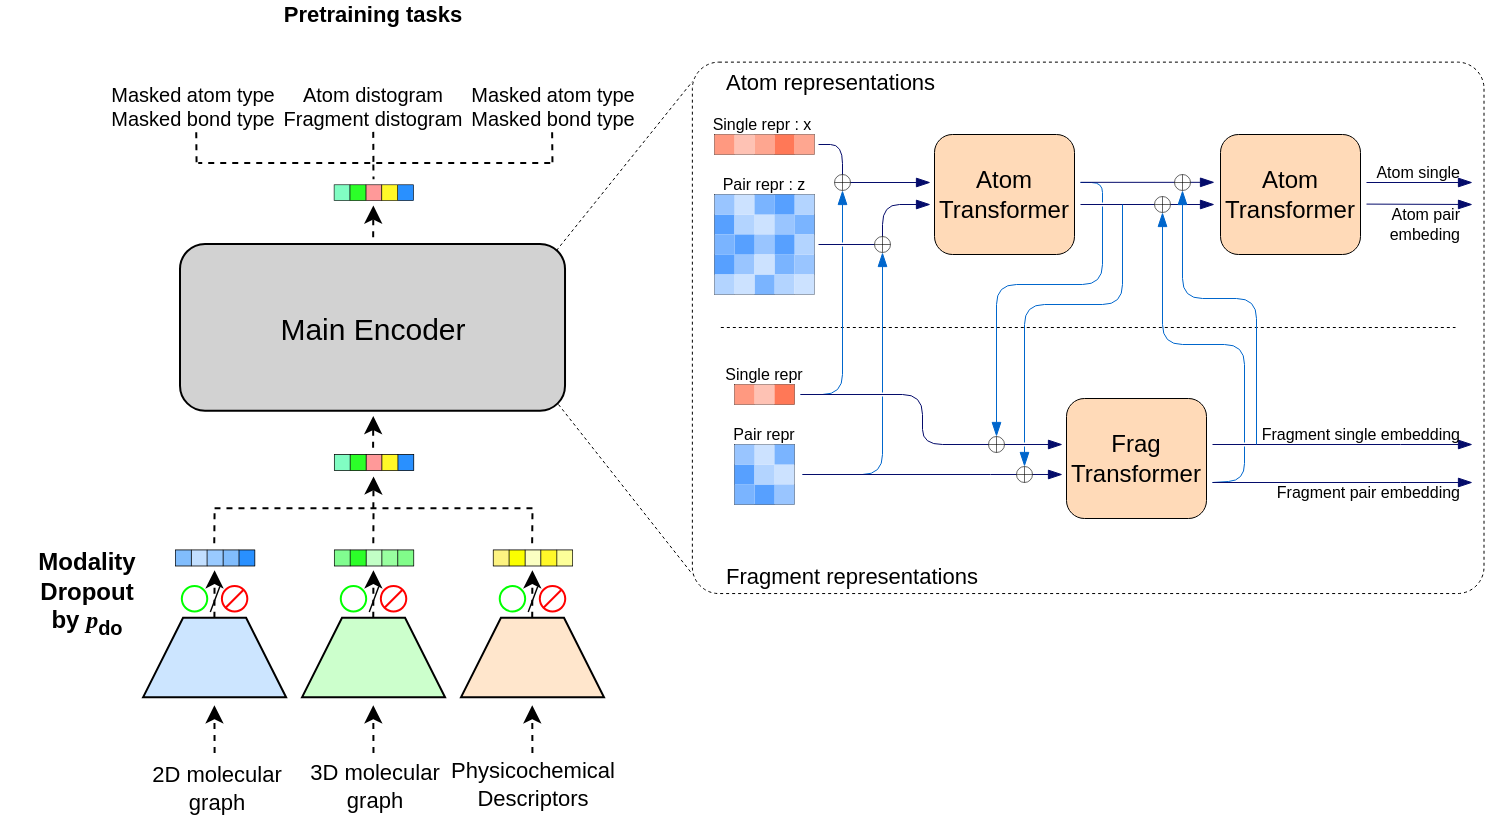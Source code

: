 <mxfile version="27.1.6">
  <diagram name="페이지-1" id="B-DMVlxwDJTPcsYFQzeG">
    <mxGraphModel dx="634" dy="349" grid="1" gridSize="10" guides="1" tooltips="1" connect="1" arrows="1" fold="1" page="1" pageScale="1" pageWidth="827" pageHeight="1169" math="0" shadow="0">
      <root>
        <mxCell id="0" />
        <mxCell id="1" parent="0" />
        <mxCell id="_GIJZnZzIafD3RyO-b5r-24" value="" style="endArrow=none;html=1;rounded=1;movable=1;resizable=1;rotatable=1;deletable=1;editable=1;locked=0;connectable=1;curved=0;strokeWidth=0.5;endFill=1;strokeColor=#0066CC;startFill=0;" edge="1" parent="1">
          <mxGeometry width="50" height="50" relative="1" as="geometry">
            <mxPoint x="725" y="359" as="sourcePoint" />
            <mxPoint x="741" y="341" as="targetPoint" />
            <Array as="points">
              <mxPoint x="741" y="358" />
            </Array>
          </mxGeometry>
        </mxCell>
        <mxCell id="pl_sHGsqS7Acg3_wZRrM-14" value="" style="endArrow=none;html=1;rounded=1;movable=1;resizable=1;rotatable=1;deletable=1;editable=1;locked=0;connectable=1;curved=0;strokeWidth=0.5;endFill=1;strokeColor=#0066CC;startFill=0;" parent="1" edge="1">
          <mxGeometry width="50" height="50" relative="1" as="geometry">
            <mxPoint x="670" y="219" as="sourcePoint" />
            <mxPoint x="659" y="209" as="targetPoint" />
            <Array as="points">
              <mxPoint x="670" y="209" />
            </Array>
          </mxGeometry>
        </mxCell>
        <mxCell id="pl_sHGsqS7Acg3_wZRrM-4" value="" style="endArrow=none;html=1;rounded=1;movable=1;resizable=1;rotatable=1;deletable=1;editable=1;locked=0;connectable=1;curved=0;strokeWidth=0.5;endFill=1;strokeColor=#0066CC;startFill=0;" parent="1" edge="1">
          <mxGeometry width="50" height="50" relative="1" as="geometry">
            <mxPoint x="520" y="355" as="sourcePoint" />
            <mxPoint x="560" y="316" as="targetPoint" />
            <Array as="points">
              <mxPoint x="560" y="355" />
            </Array>
          </mxGeometry>
        </mxCell>
        <mxCell id="pl_sHGsqS7Acg3_wZRrM-11" value="" style="endArrow=blockThin;html=1;rounded=0;movable=1;resizable=1;rotatable=1;deletable=1;editable=1;locked=0;connectable=1;curved=0;strokeWidth=0.5;endFill=1;strokeColor=#050C6B;" parent="1" edge="1">
          <mxGeometry width="50" height="50" relative="1" as="geometry">
            <mxPoint x="540" y="209" as="sourcePoint" />
            <mxPoint x="584" y="209" as="targetPoint" />
          </mxGeometry>
        </mxCell>
        <mxCell id="pl_sHGsqS7Acg3_wZRrM-9" value="" style="endArrow=none;html=1;rounded=0;movable=1;resizable=1;rotatable=1;deletable=1;editable=1;locked=0;connectable=1;curved=0;strokeWidth=0.5;endFill=1;strokeColor=#050C6B;startFill=0;" parent="1" edge="1">
          <mxGeometry width="50" height="50" relative="1" as="geometry">
            <mxPoint x="528" y="240" as="sourcePoint" />
            <mxPoint x="560" y="240" as="targetPoint" />
          </mxGeometry>
        </mxCell>
        <mxCell id="aIzavnMORG4p290ucfbN-72" value="" style="rounded=1;whiteSpace=wrap;html=1;arcSize=5;fillColor=none;dashed=1;strokeWidth=0.5;movable=0;resizable=0;rotatable=0;deletable=0;editable=0;locked=1;connectable=0;" parent="1" vertex="1">
          <mxGeometry x="464.93" y="148.82" width="395.82" height="265.71" as="geometry" />
        </mxCell>
        <mxCell id="aIzavnMORG4p290ucfbN-60" value="&lt;font style=&quot;font-size: 15px;&quot;&gt;Main Encoder&lt;/font&gt;" style="rounded=1;whiteSpace=wrap;html=1;fillColor=#D2D2D2;" parent="1" vertex="1">
          <mxGeometry x="209" y="240" width="192.51" height="83.34" as="geometry" />
        </mxCell>
        <mxCell id="aIzavnMORG4p290ucfbN-65" value="" style="endArrow=none;dashed=1;html=1;rounded=0;strokeWidth=0.5;" parent="1" edge="1">
          <mxGeometry width="50" height="50" relative="1" as="geometry">
            <mxPoint x="398" y="320" as="sourcePoint" />
            <mxPoint x="464.926" y="404.807" as="targetPoint" />
          </mxGeometry>
        </mxCell>
        <mxCell id="aIzavnMORG4p290ucfbN-64" value="" style="endArrow=none;dashed=1;html=1;rounded=0;strokeWidth=0.5;" parent="1" edge="1">
          <mxGeometry width="50" height="50" relative="1" as="geometry">
            <mxPoint x="397" y="243" as="sourcePoint" />
            <mxPoint x="464.926" y="158.528" as="targetPoint" />
          </mxGeometry>
        </mxCell>
        <mxCell id="aIzavnMORG4p290ucfbN-97" value="&lt;font&gt;Single repr : x&lt;/font&gt;" style="text;html=1;align=center;verticalAlign=middle;whiteSpace=wrap;rounded=0;fontSize=8;" parent="1" vertex="1">
          <mxGeometry x="470" y="175" width="60" height="10" as="geometry" />
        </mxCell>
        <mxCell id="aIzavnMORG4p290ucfbN-100" value="" style="endArrow=none;dashed=1;html=1;rounded=0;strokeWidth=0.5;" parent="1" edge="1">
          <mxGeometry width="50" height="50" relative="1" as="geometry">
            <mxPoint x="479.17" y="281.5" as="sourcePoint" />
            <mxPoint x="846.51" y="281.5" as="targetPoint" />
          </mxGeometry>
        </mxCell>
        <mxCell id="aIzavnMORG4p290ucfbN-101" value="Atom representations" style="text;html=1;align=left;verticalAlign=middle;whiteSpace=wrap;rounded=0;fontSize=11;" parent="1" vertex="1">
          <mxGeometry x="480" y="154" width="115.07" height="10" as="geometry" />
        </mxCell>
        <mxCell id="aIzavnMORG4p290ucfbN-102" value="Fragment representations" style="text;html=1;align=left;verticalAlign=middle;whiteSpace=wrap;rounded=0;fontSize=11;" parent="1" vertex="1">
          <mxGeometry x="480" y="400.53" width="130" height="10" as="geometry" />
        </mxCell>
        <mxCell id="aIzavnMORG4p290ucfbN-104" value="&lt;font&gt;Pair repr : z&lt;/font&gt;" style="text;html=1;align=center;verticalAlign=middle;whiteSpace=wrap;rounded=0;fontSize=8;" parent="1" vertex="1">
          <mxGeometry x="476" y="205" width="50" height="10" as="geometry" />
        </mxCell>
        <mxCell id="aIzavnMORG4p290ucfbN-174" value="" style="group;strokeColor=default;strokeWidth=0.3;" parent="1" vertex="1" connectable="0">
          <mxGeometry x="476" y="215" width="50" height="50" as="geometry" />
        </mxCell>
        <mxCell id="aIzavnMORG4p290ucfbN-116" value="" style="rounded=0;whiteSpace=wrap;html=1;strokeWidth=0.1;fillColor=#57A0FF;strokeColor=none;container=0;" parent="aIzavnMORG4p290ucfbN-174" vertex="1">
          <mxGeometry y="10" width="10" height="10" as="geometry" />
        </mxCell>
        <mxCell id="aIzavnMORG4p290ucfbN-133" value="" style="rounded=0;whiteSpace=wrap;html=1;strokeWidth=0.1;fillColor=#7AB4FF;strokeColor=none;container=0;" parent="aIzavnMORG4p290ucfbN-174" vertex="1">
          <mxGeometry x="30" y="30" width="10" height="10" as="geometry" />
        </mxCell>
        <mxCell id="aIzavnMORG4p290ucfbN-125" value="" style="rounded=0;whiteSpace=wrap;html=1;strokeWidth=0.1;fillColor=#99C5FF;strokeColor=none;container=0;" parent="aIzavnMORG4p290ucfbN-174" vertex="1">
          <mxGeometry x="40" y="30" width="10" height="10" as="geometry" />
        </mxCell>
        <mxCell id="aIzavnMORG4p290ucfbN-126" value="" style="rounded=0;whiteSpace=wrap;html=1;strokeWidth=0.1;fillColor=#B3D4FF;strokeColor=none;container=0;" parent="aIzavnMORG4p290ucfbN-174" vertex="1">
          <mxGeometry x="30" y="40" width="10" height="10" as="geometry" />
        </mxCell>
        <mxCell id="aIzavnMORG4p290ucfbN-118" value="" style="rounded=0;whiteSpace=wrap;html=1;strokeWidth=0.1;fillColor=#CCE2FF;strokeColor=none;container=0;" parent="aIzavnMORG4p290ucfbN-174" vertex="1">
          <mxGeometry x="40" y="40" width="10" height="10" as="geometry" />
        </mxCell>
        <mxCell id="aIzavnMORG4p290ucfbN-127" value="" style="rounded=0;whiteSpace=wrap;html=1;strokeWidth=0.1;fillColor=#7AB4FF;strokeColor=none;container=0;" parent="aIzavnMORG4p290ucfbN-174" vertex="1">
          <mxGeometry x="20" y="40" width="10" height="10" as="geometry" />
        </mxCell>
        <mxCell id="aIzavnMORG4p290ucfbN-131" value="" style="rounded=0;whiteSpace=wrap;html=1;strokeWidth=0.1;fillColor=#99C5FF;strokeColor=none;container=0;" parent="aIzavnMORG4p290ucfbN-174" vertex="1">
          <mxGeometry x="10" y="30" width="10" height="10" as="geometry" />
        </mxCell>
        <mxCell id="aIzavnMORG4p290ucfbN-112" value="" style="rounded=0;whiteSpace=wrap;html=1;strokeWidth=0.1;fillColor=#CCE2FF;strokeColor=none;container=0;" parent="aIzavnMORG4p290ucfbN-174" vertex="1">
          <mxGeometry x="20" y="10" width="10" height="10" as="geometry" />
        </mxCell>
        <mxCell id="aIzavnMORG4p290ucfbN-113" value="" style="rounded=0;whiteSpace=wrap;html=1;strokeWidth=0.1;fillColor=#99C5FF;strokeColor=none;container=0;" parent="aIzavnMORG4p290ucfbN-174" vertex="1">
          <mxGeometry x="30" y="10" width="10" height="10" as="geometry" />
        </mxCell>
        <mxCell id="aIzavnMORG4p290ucfbN-114" value="" style="rounded=0;whiteSpace=wrap;html=1;strokeWidth=0.1;fillColor=#B3D4FF;strokeColor=none;container=0;" parent="aIzavnMORG4p290ucfbN-174" vertex="1">
          <mxGeometry x="10" y="10" width="10" height="10" as="geometry" />
        </mxCell>
        <mxCell id="aIzavnMORG4p290ucfbN-115" value="" style="rounded=0;whiteSpace=wrap;html=1;strokeWidth=0.1;fillColor=#7AB4FF;strokeColor=none;container=0;" parent="aIzavnMORG4p290ucfbN-174" vertex="1">
          <mxGeometry x="40" y="10" width="10" height="10" as="geometry" />
        </mxCell>
        <mxCell id="aIzavnMORG4p290ucfbN-106" value="" style="rounded=0;whiteSpace=wrap;html=1;strokeWidth=0.1;fillColor=#CCE2FF;strokeColor=none;container=0;" parent="aIzavnMORG4p290ucfbN-174" vertex="1">
          <mxGeometry x="10" width="10" height="10" as="geometry" />
        </mxCell>
        <mxCell id="aIzavnMORG4p290ucfbN-107" value="" style="rounded=0;whiteSpace=wrap;html=1;strokeWidth=0.1;fillColor=#99C5FF;strokeColor=none;container=0;" parent="aIzavnMORG4p290ucfbN-174" vertex="1">
          <mxGeometry width="10" height="10" as="geometry" />
        </mxCell>
        <mxCell id="aIzavnMORG4p290ucfbN-108" value="" style="rounded=0;whiteSpace=wrap;html=1;strokeWidth=0.1;fillColor=#B3D4FF;strokeColor=none;container=0;" parent="aIzavnMORG4p290ucfbN-174" vertex="1">
          <mxGeometry x="40" width="10" height="10" as="geometry" />
        </mxCell>
        <mxCell id="aIzavnMORG4p290ucfbN-109" value="" style="rounded=0;whiteSpace=wrap;html=1;strokeWidth=0.1;fillColor=#7AB4FF;strokeColor=none;container=0;" parent="aIzavnMORG4p290ucfbN-174" vertex="1">
          <mxGeometry x="20" width="10" height="10" as="geometry" />
        </mxCell>
        <mxCell id="aIzavnMORG4p290ucfbN-110" value="" style="rounded=0;whiteSpace=wrap;html=1;strokeWidth=0.1;fillColor=#57A0FF;strokeColor=none;container=0;" parent="aIzavnMORG4p290ucfbN-174" vertex="1">
          <mxGeometry x="30" width="10" height="10" as="geometry" />
        </mxCell>
        <mxCell id="aIzavnMORG4p290ucfbN-119" value="" style="rounded=0;whiteSpace=wrap;html=1;strokeWidth=0.1;fillColor=#99C5FF;strokeColor=none;container=0;" parent="aIzavnMORG4p290ucfbN-174" vertex="1">
          <mxGeometry x="20" y="20" width="10" height="10" as="geometry" />
        </mxCell>
        <mxCell id="aIzavnMORG4p290ucfbN-120" value="" style="rounded=0;whiteSpace=wrap;html=1;strokeWidth=0.1;fillColor=#B3D4FF;strokeColor=none;container=0;" parent="aIzavnMORG4p290ucfbN-174" vertex="1">
          <mxGeometry x="40" y="20" width="10" height="10" as="geometry" />
        </mxCell>
        <mxCell id="aIzavnMORG4p290ucfbN-122" value="" style="rounded=0;whiteSpace=wrap;html=1;strokeWidth=0.1;fillColor=#57A0FF;strokeColor=none;container=0;" parent="aIzavnMORG4p290ucfbN-174" vertex="1">
          <mxGeometry x="30" y="20" width="10" height="10" as="geometry" />
        </mxCell>
        <mxCell id="aIzavnMORG4p290ucfbN-128" value="" style="rounded=0;whiteSpace=wrap;html=1;strokeWidth=0.1;fillColor=#57A0FF;strokeColor=none;container=0;" parent="aIzavnMORG4p290ucfbN-174" vertex="1">
          <mxGeometry x="10" y="20" width="10" height="10" as="geometry" />
        </mxCell>
        <mxCell id="aIzavnMORG4p290ucfbN-121" value="" style="rounded=0;whiteSpace=wrap;html=1;strokeWidth=0.1;fillColor=#7AB4FF;strokeColor=none;container=0;" parent="aIzavnMORG4p290ucfbN-174" vertex="1">
          <mxGeometry y="20" width="10" height="10" as="geometry" />
        </mxCell>
        <mxCell id="aIzavnMORG4p290ucfbN-124" value="" style="rounded=0;whiteSpace=wrap;html=1;strokeWidth=0.1;fillColor=#CCE2FF;strokeColor=none;container=0;" parent="aIzavnMORG4p290ucfbN-174" vertex="1">
          <mxGeometry x="20" y="30" width="10" height="10" as="geometry" />
        </mxCell>
        <mxCell id="aIzavnMORG4p290ucfbN-134" value="" style="rounded=0;whiteSpace=wrap;html=1;strokeWidth=0.1;fillColor=#57A0FF;strokeColor=none;container=0;" parent="aIzavnMORG4p290ucfbN-174" vertex="1">
          <mxGeometry y="30" width="10" height="10" as="geometry" />
        </mxCell>
        <mxCell id="aIzavnMORG4p290ucfbN-130" value="" style="rounded=0;whiteSpace=wrap;html=1;strokeWidth=0.1;fillColor=#CCE2FF;strokeColor=none;container=0;" parent="aIzavnMORG4p290ucfbN-174" vertex="1">
          <mxGeometry x="10" y="40" width="10" height="10" as="geometry" />
        </mxCell>
        <mxCell id="aIzavnMORG4p290ucfbN-132" value="" style="rounded=0;whiteSpace=wrap;html=1;strokeWidth=0.1;fillColor=#B3D4FF;strokeColor=none;container=0;" parent="aIzavnMORG4p290ucfbN-174" vertex="1">
          <mxGeometry y="40" width="10" height="10" as="geometry" />
        </mxCell>
        <mxCell id="aIzavnMORG4p290ucfbN-278" value="&lt;font&gt;Single repr&lt;/font&gt;" style="text;html=1;align=center;verticalAlign=middle;whiteSpace=wrap;rounded=0;fontSize=8;" parent="1" vertex="1">
          <mxGeometry x="476" y="300" width="50" height="10" as="geometry" />
        </mxCell>
        <mxCell id="aIzavnMORG4p290ucfbN-279" value="&lt;font&gt;Pair repr&lt;/font&gt;" style="text;html=1;align=center;verticalAlign=middle;whiteSpace=wrap;rounded=0;fontSize=8;" parent="1" vertex="1">
          <mxGeometry x="476" y="330" width="50" height="10" as="geometry" />
        </mxCell>
        <mxCell id="aIzavnMORG4p290ucfbN-311" value="Atom&lt;div&gt;Transformer&lt;/div&gt;" style="rounded=1;whiteSpace=wrap;html=1;fillColor=#FFDAB8;strokeWidth=0.5;strokeColor=default;" parent="1" vertex="1">
          <mxGeometry x="586" y="185" width="70" height="60" as="geometry" />
        </mxCell>
        <mxCell id="aIzavnMORG4p290ucfbN-314" value="Frag&lt;div&gt;Transformer&lt;/div&gt;" style="rounded=1;whiteSpace=wrap;html=1;fillColor=#FFDAB8;strokeWidth=0.5;strokeColor=default;" parent="1" vertex="1">
          <mxGeometry x="652" y="317" width="70" height="60" as="geometry" />
        </mxCell>
        <mxCell id="aIzavnMORG4p290ucfbN-315" value="Atom&lt;div&gt;Transformer&lt;/div&gt;" style="rounded=1;whiteSpace=wrap;html=1;fillColor=#FFDAB8;strokeWidth=0.5;strokeColor=default;" parent="1" vertex="1">
          <mxGeometry x="729" y="185" width="70" height="60" as="geometry" />
        </mxCell>
        <mxCell id="aIzavnMORG4p290ucfbN-321" value="" style="group;strokeColor=default;strokeWidth=0.3;" parent="1" vertex="1" connectable="0">
          <mxGeometry x="476" y="185" width="50" height="10" as="geometry" />
        </mxCell>
        <mxCell id="aIzavnMORG4p290ucfbN-89" value="" style="rounded=0;whiteSpace=wrap;html=1;strokeWidth=0.1;fillColor=#FEC2B4;strokeColor=none;container=0;" parent="aIzavnMORG4p290ucfbN-321" vertex="1">
          <mxGeometry x="10" width="10" height="10" as="geometry" />
        </mxCell>
        <mxCell id="aIzavnMORG4p290ucfbN-90" value="" style="rounded=0;whiteSpace=wrap;html=1;strokeWidth=0.1;fillColor=#FF9980;strokeColor=none;container=0;" parent="aIzavnMORG4p290ucfbN-321" vertex="1">
          <mxGeometry width="10" height="10" as="geometry" />
        </mxCell>
        <mxCell id="aIzavnMORG4p290ucfbN-91" value="" style="rounded=0;whiteSpace=wrap;html=1;strokeWidth=0.1;fillColor=#FEA690;strokeColor=none;container=0;" parent="aIzavnMORG4p290ucfbN-321" vertex="1">
          <mxGeometry x="40" width="10" height="10" as="geometry" />
        </mxCell>
        <mxCell id="aIzavnMORG4p290ucfbN-95" value="" style="rounded=0;whiteSpace=wrap;html=1;strokeWidth=0.1;fillColor=#FEA690;strokeColor=none;container=0;" parent="aIzavnMORG4p290ucfbN-321" vertex="1">
          <mxGeometry x="20" width="10" height="10" as="geometry" />
        </mxCell>
        <mxCell id="aIzavnMORG4p290ucfbN-96" value="" style="rounded=0;whiteSpace=wrap;html=1;strokeWidth=0.1;fillColor=#FF7857;strokeColor=none;container=0;" parent="aIzavnMORG4p290ucfbN-321" vertex="1">
          <mxGeometry x="30" width="10" height="10" as="geometry" />
        </mxCell>
        <mxCell id="aIzavnMORG4p290ucfbN-322" value="" style="group;strokeColor=default;strokeWidth=0.3;" parent="1" vertex="1" connectable="0">
          <mxGeometry x="486" y="340" width="30" height="30" as="geometry" />
        </mxCell>
        <mxCell id="aIzavnMORG4p290ucfbN-288" value="" style="rounded=0;whiteSpace=wrap;html=1;strokeWidth=0.1;fillColor=#CCE2FF;strokeColor=none;container=0;" parent="aIzavnMORG4p290ucfbN-322" vertex="1">
          <mxGeometry x="20" y="10" width="10" height="10" as="geometry" />
        </mxCell>
        <mxCell id="aIzavnMORG4p290ucfbN-297" value="" style="rounded=0;whiteSpace=wrap;html=1;strokeWidth=0.1;fillColor=#99C5FF;strokeColor=none;container=0;" parent="aIzavnMORG4p290ucfbN-322" vertex="1">
          <mxGeometry x="20" y="20" width="10" height="10" as="geometry" />
        </mxCell>
        <mxCell id="aIzavnMORG4p290ucfbN-300" value="" style="rounded=0;whiteSpace=wrap;html=1;strokeWidth=0.1;fillColor=#57A0FF;strokeColor=none;container=0;" parent="aIzavnMORG4p290ucfbN-322" vertex="1">
          <mxGeometry x="10" y="20" width="10" height="10" as="geometry" />
        </mxCell>
        <mxCell id="aIzavnMORG4p290ucfbN-301" value="" style="rounded=0;whiteSpace=wrap;html=1;strokeWidth=0.1;fillColor=#7AB4FF;strokeColor=none;container=0;" parent="aIzavnMORG4p290ucfbN-322" vertex="1">
          <mxGeometry y="20" width="10" height="10" as="geometry" />
        </mxCell>
        <mxCell id="aIzavnMORG4p290ucfbN-281" value="" style="rounded=0;whiteSpace=wrap;html=1;strokeWidth=0.1;fillColor=#57A0FF;strokeColor=none;container=0;" parent="aIzavnMORG4p290ucfbN-322" vertex="1">
          <mxGeometry y="10" width="10" height="10" as="geometry" />
        </mxCell>
        <mxCell id="aIzavnMORG4p290ucfbN-290" value="" style="rounded=0;whiteSpace=wrap;html=1;strokeWidth=0.1;fillColor=#B3D4FF;strokeColor=none;container=0;" parent="aIzavnMORG4p290ucfbN-322" vertex="1">
          <mxGeometry x="10" y="10" width="10" height="10" as="geometry" />
        </mxCell>
        <mxCell id="aIzavnMORG4p290ucfbN-292" value="" style="rounded=0;whiteSpace=wrap;html=1;strokeWidth=0.1;fillColor=#CCE2FF;strokeColor=none;container=0;" parent="aIzavnMORG4p290ucfbN-322" vertex="1">
          <mxGeometry x="10" width="10" height="10" as="geometry" />
        </mxCell>
        <mxCell id="aIzavnMORG4p290ucfbN-293" value="" style="rounded=0;whiteSpace=wrap;html=1;strokeWidth=0.1;fillColor=#99C5FF;strokeColor=none;container=0;" parent="aIzavnMORG4p290ucfbN-322" vertex="1">
          <mxGeometry width="10" height="10" as="geometry" />
        </mxCell>
        <mxCell id="aIzavnMORG4p290ucfbN-295" value="" style="rounded=0;whiteSpace=wrap;html=1;strokeWidth=0.1;fillColor=#7AB4FF;strokeColor=none;container=0;" parent="aIzavnMORG4p290ucfbN-322" vertex="1">
          <mxGeometry x="20" width="10" height="10" as="geometry" />
        </mxCell>
        <mxCell id="aIzavnMORG4p290ucfbN-323" value="" style="group;strokeColor=default;strokeWidth=0.3;" parent="1" vertex="1" connectable="0">
          <mxGeometry x="486" y="310" width="30" height="10" as="geometry" />
        </mxCell>
        <mxCell id="aIzavnMORG4p290ucfbN-306" value="" style="rounded=0;whiteSpace=wrap;html=1;strokeWidth=0.1;fillColor=#FEC2B4;strokeColor=none;container=0;" parent="aIzavnMORG4p290ucfbN-323" vertex="1">
          <mxGeometry x="10" width="10" height="10" as="geometry" />
        </mxCell>
        <mxCell id="aIzavnMORG4p290ucfbN-307" value="" style="rounded=0;whiteSpace=wrap;html=1;strokeWidth=0.1;fillColor=#FF9980;strokeColor=none;container=0;" parent="aIzavnMORG4p290ucfbN-323" vertex="1">
          <mxGeometry width="10" height="10" as="geometry" />
        </mxCell>
        <mxCell id="aIzavnMORG4p290ucfbN-310" value="" style="rounded=0;whiteSpace=wrap;html=1;strokeWidth=0.1;fillColor=#FF7857;strokeColor=none;container=0;" parent="aIzavnMORG4p290ucfbN-323" vertex="1">
          <mxGeometry x="20" width="10" height="10" as="geometry" />
        </mxCell>
        <mxCell id="aIzavnMORG4p290ucfbN-328" value="" style="endArrow=none;html=1;rounded=1;movable=1;resizable=1;rotatable=1;deletable=1;editable=1;locked=0;connectable=1;curved=0;strokeWidth=0.5;endFill=1;strokeColor=#050C6B;startFill=0;" parent="1" edge="1">
          <mxGeometry width="50" height="50" relative="1" as="geometry">
            <mxPoint x="528" y="190" as="sourcePoint" />
            <mxPoint x="540" y="209" as="targetPoint" />
            <Array as="points">
              <mxPoint x="540" y="190" />
              <mxPoint x="540" y="209" />
            </Array>
          </mxGeometry>
        </mxCell>
        <mxCell id="aIzavnMORG4p290ucfbN-330" value="" style="endArrow=blockThin;html=1;rounded=1;movable=1;resizable=1;rotatable=1;deletable=1;editable=1;locked=0;connectable=1;curved=0;strokeWidth=0.5;endFill=1;strokeColor=#050C6B;" parent="1" edge="1">
          <mxGeometry width="50" height="50" relative="1" as="geometry">
            <mxPoint x="560" y="240" as="sourcePoint" />
            <mxPoint x="584" y="220" as="targetPoint" />
            <Array as="points">
              <mxPoint x="560" y="240" />
              <mxPoint x="560" y="220" />
            </Array>
          </mxGeometry>
        </mxCell>
        <mxCell id="aIzavnMORG4p290ucfbN-342" value="" style="endArrow=none;html=1;rounded=1;movable=1;resizable=1;rotatable=1;deletable=1;editable=1;locked=0;connectable=1;curved=0;strokeWidth=0.5;endFill=1;strokeColor=#0066CC;startFill=0;" parent="1" edge="1">
          <mxGeometry width="50" height="50" relative="1" as="geometry">
            <mxPoint x="519" y="315" as="sourcePoint" />
            <mxPoint x="540" y="241" as="targetPoint" />
            <Array as="points">
              <mxPoint x="540" y="315" />
            </Array>
          </mxGeometry>
        </mxCell>
        <mxCell id="aIzavnMORG4p290ucfbN-343" value="" style="endArrow=blockThin;html=1;rounded=0;movable=1;resizable=1;rotatable=1;deletable=1;editable=1;locked=0;connectable=1;curved=0;strokeWidth=0.5;endFill=1;strokeColor=#0066CC;startFill=0;" parent="1" edge="1">
          <mxGeometry width="50" height="50" relative="1" as="geometry">
            <mxPoint x="540" y="239" as="sourcePoint" />
            <mxPoint x="540" y="213" as="targetPoint" />
            <Array as="points" />
          </mxGeometry>
        </mxCell>
        <mxCell id="aIzavnMORG4p290ucfbN-338" value="" style="group;aspect=fixed;" parent="1" vertex="1" connectable="0">
          <mxGeometry x="536" y="205" width="8" height="8" as="geometry" />
        </mxCell>
        <mxCell id="aIzavnMORG4p290ucfbN-339" value="" style="ellipse;whiteSpace=wrap;html=1;aspect=fixed;strokeWidth=0.3;" parent="aIzavnMORG4p290ucfbN-338" vertex="1">
          <mxGeometry width="8" height="8" as="geometry" />
        </mxCell>
        <mxCell id="aIzavnMORG4p290ucfbN-340" value="" style="endArrow=none;html=1;rounded=0;strokeWidth=0.3;entryX=0.5;entryY=0;entryDx=0;entryDy=0;exitX=0.5;exitY=1;exitDx=0;exitDy=0;" parent="aIzavnMORG4p290ucfbN-338" source="aIzavnMORG4p290ucfbN-339" target="aIzavnMORG4p290ucfbN-339" edge="1">
          <mxGeometry width="50" height="50" relative="1" as="geometry">
            <mxPoint x="-22.667" y="30.667" as="sourcePoint" />
            <mxPoint x="44.0" y="-36.0" as="targetPoint" />
          </mxGeometry>
        </mxCell>
        <mxCell id="aIzavnMORG4p290ucfbN-341" value="" style="endArrow=none;html=1;rounded=0;strokeWidth=0.3;entryX=0;entryY=0.5;entryDx=0;entryDy=0;exitX=1;exitY=0.5;exitDx=0;exitDy=0;" parent="aIzavnMORG4p290ucfbN-338" source="aIzavnMORG4p290ucfbN-339" target="aIzavnMORG4p290ucfbN-339" edge="1">
          <mxGeometry width="50" height="50" relative="1" as="geometry">
            <mxPoint x="4" y="12" as="sourcePoint" />
            <mxPoint x="4" y="4" as="targetPoint" />
          </mxGeometry>
        </mxCell>
        <mxCell id="aIzavnMORG4p290ucfbN-345" value="" style="group;aspect=fixed;" parent="1" vertex="1" connectable="0">
          <mxGeometry x="556" y="236" width="8" height="8" as="geometry" />
        </mxCell>
        <mxCell id="aIzavnMORG4p290ucfbN-346" value="" style="ellipse;whiteSpace=wrap;html=1;aspect=fixed;strokeWidth=0.3;" parent="aIzavnMORG4p290ucfbN-345" vertex="1">
          <mxGeometry width="8" height="8" as="geometry" />
        </mxCell>
        <mxCell id="aIzavnMORG4p290ucfbN-347" value="" style="endArrow=none;html=1;rounded=0;strokeWidth=0.3;entryX=0.5;entryY=0;entryDx=0;entryDy=0;exitX=0.5;exitY=1;exitDx=0;exitDy=0;" parent="aIzavnMORG4p290ucfbN-345" source="aIzavnMORG4p290ucfbN-346" target="aIzavnMORG4p290ucfbN-346" edge="1">
          <mxGeometry width="50" height="50" relative="1" as="geometry">
            <mxPoint x="-22.667" y="30.667" as="sourcePoint" />
            <mxPoint x="44.0" y="-36.0" as="targetPoint" />
          </mxGeometry>
        </mxCell>
        <mxCell id="aIzavnMORG4p290ucfbN-348" value="" style="endArrow=none;html=1;rounded=0;strokeWidth=0.3;entryX=0;entryY=0.5;entryDx=0;entryDy=0;exitX=1;exitY=0.5;exitDx=0;exitDy=0;" parent="aIzavnMORG4p290ucfbN-345" source="aIzavnMORG4p290ucfbN-346" target="aIzavnMORG4p290ucfbN-346" edge="1">
          <mxGeometry width="50" height="50" relative="1" as="geometry">
            <mxPoint x="4" y="12" as="sourcePoint" />
            <mxPoint x="4" y="4" as="targetPoint" />
          </mxGeometry>
        </mxCell>
        <mxCell id="aIzavnMORG4p290ucfbN-349" value="" style="endArrow=blockThin;html=1;rounded=0;movable=1;resizable=1;rotatable=1;deletable=1;editable=1;locked=0;connectable=1;curved=0;strokeWidth=0.5;endFill=1;strokeColor=#0066CC;startFill=0;" parent="1" edge="1">
          <mxGeometry width="50" height="50" relative="1" as="geometry">
            <mxPoint x="560" y="314" as="sourcePoint" />
            <mxPoint x="560" y="244" as="targetPoint" />
          </mxGeometry>
        </mxCell>
        <mxCell id="aIzavnMORG4p290ucfbN-350" value="" style="endArrow=blockThin;html=1;rounded=1;movable=1;resizable=1;rotatable=1;deletable=1;editable=1;locked=0;connectable=1;curved=0;strokeWidth=0.5;endFill=1;strokeColor=#050C6B;" parent="1" edge="1">
          <mxGeometry width="50" height="50" relative="1" as="geometry">
            <mxPoint x="519" y="315" as="sourcePoint" />
            <mxPoint x="650" y="340" as="targetPoint" />
            <Array as="points">
              <mxPoint x="580" y="315" />
              <mxPoint x="580" y="340" />
            </Array>
          </mxGeometry>
        </mxCell>
        <mxCell id="aIzavnMORG4p290ucfbN-351" value="" style="endArrow=blockThin;html=1;rounded=0;movable=1;resizable=1;rotatable=1;deletable=1;editable=1;locked=0;connectable=1;curved=0;strokeWidth=0.5;endFill=1;strokeColor=#050C6B;" parent="1" edge="1">
          <mxGeometry width="50" height="50" relative="1" as="geometry">
            <mxPoint x="520" y="355" as="sourcePoint" />
            <mxPoint x="650" y="355" as="targetPoint" />
            <Array as="points">
              <mxPoint x="614" y="355" />
            </Array>
          </mxGeometry>
        </mxCell>
        <mxCell id="pl_sHGsqS7Acg3_wZRrM-1" value="" style="endArrow=blockThin;html=1;rounded=0;movable=1;resizable=1;rotatable=1;deletable=1;editable=1;locked=0;connectable=1;curved=0;strokeWidth=0.5;endFill=1;strokeColor=#050C6B;" parent="1" edge="1">
          <mxGeometry width="50" height="50" relative="1" as="geometry">
            <mxPoint x="659" y="220" as="sourcePoint" />
            <mxPoint x="726" y="220" as="targetPoint" />
          </mxGeometry>
        </mxCell>
        <mxCell id="pl_sHGsqS7Acg3_wZRrM-2" value="" style="endArrow=blockThin;html=1;rounded=0;movable=1;resizable=1;rotatable=1;deletable=1;editable=1;locked=0;connectable=1;curved=0;strokeWidth=0.5;endFill=1;strokeColor=#050C6B;" parent="1" edge="1">
          <mxGeometry width="50" height="50" relative="1" as="geometry">
            <mxPoint x="659" y="208.92" as="sourcePoint" />
            <mxPoint x="726" y="208.92" as="targetPoint" />
          </mxGeometry>
        </mxCell>
        <mxCell id="pl_sHGsqS7Acg3_wZRrM-3" value="" style="endArrow=blockThin;html=1;rounded=1;movable=1;resizable=1;rotatable=1;deletable=1;editable=1;locked=0;connectable=1;curved=0;strokeWidth=0.5;endFill=1;strokeColor=#0066CC;startFill=0;" parent="1" edge="1">
          <mxGeometry width="50" height="50" relative="1" as="geometry">
            <mxPoint x="670" y="221" as="sourcePoint" />
            <mxPoint x="617" y="336" as="targetPoint" />
            <Array as="points">
              <mxPoint x="670" y="260" />
              <mxPoint x="617" y="260" />
            </Array>
          </mxGeometry>
        </mxCell>
        <mxCell id="_GIJZnZzIafD3RyO-b5r-1" value="" style="endArrow=none;html=1;rounded=1;movable=1;resizable=1;rotatable=1;deletable=1;editable=1;locked=0;connectable=1;curved=0;strokeWidth=0.5;endFill=1;strokeColor=#0066CC;startFill=0;" edge="1" parent="1">
          <mxGeometry width="50" height="50" relative="1" as="geometry">
            <mxPoint x="680" y="220" as="sourcePoint" />
            <mxPoint x="631" y="339" as="targetPoint" />
            <Array as="points">
              <mxPoint x="680" y="270" />
              <mxPoint x="631" y="270" />
            </Array>
          </mxGeometry>
        </mxCell>
        <mxCell id="_GIJZnZzIafD3RyO-b5r-2" value="" style="endArrow=blockThin;html=1;rounded=0;movable=1;resizable=1;rotatable=1;deletable=1;editable=1;locked=0;connectable=1;curved=0;strokeWidth=0.5;endFill=1;strokeColor=#0066CC;startFill=0;" edge="1" parent="1">
          <mxGeometry width="50" height="50" relative="1" as="geometry">
            <mxPoint x="631" y="341" as="sourcePoint" />
            <mxPoint x="631" y="351" as="targetPoint" />
            <Array as="points" />
          </mxGeometry>
        </mxCell>
        <mxCell id="_GIJZnZzIafD3RyO-b5r-9" value="" style="group" vertex="1" connectable="0" parent="1">
          <mxGeometry x="613" y="336" width="8" height="8" as="geometry" />
        </mxCell>
        <mxCell id="_GIJZnZzIafD3RyO-b5r-3" value="" style="ellipse;whiteSpace=wrap;html=1;aspect=fixed;strokeWidth=0.3;" vertex="1" parent="_GIJZnZzIafD3RyO-b5r-9">
          <mxGeometry width="8" height="8" as="geometry" />
        </mxCell>
        <mxCell id="_GIJZnZzIafD3RyO-b5r-4" value="" style="endArrow=none;html=1;rounded=0;strokeWidth=0.3;entryX=0.5;entryY=0;entryDx=0;entryDy=0;exitX=0.5;exitY=1;exitDx=0;exitDy=0;" edge="1" parent="_GIJZnZzIafD3RyO-b5r-9" source="_GIJZnZzIafD3RyO-b5r-3" target="_GIJZnZzIafD3RyO-b5r-3">
          <mxGeometry width="50" height="50" relative="1" as="geometry">
            <mxPoint x="-1.737" y="28.667" as="sourcePoint" />
            <mxPoint x="64.93" y="-38" as="targetPoint" />
          </mxGeometry>
        </mxCell>
        <mxCell id="_GIJZnZzIafD3RyO-b5r-5" value="" style="endArrow=none;html=1;rounded=0;strokeWidth=0.3;entryX=0;entryY=0.5;entryDx=0;entryDy=0;exitX=1;exitY=0.5;exitDx=0;exitDy=0;" edge="1" parent="_GIJZnZzIafD3RyO-b5r-9" source="_GIJZnZzIafD3RyO-b5r-3" target="_GIJZnZzIafD3RyO-b5r-3">
          <mxGeometry width="50" height="50" relative="1" as="geometry">
            <mxPoint x="24.93" y="10" as="sourcePoint" />
            <mxPoint x="24.93" y="2" as="targetPoint" />
          </mxGeometry>
        </mxCell>
        <mxCell id="_GIJZnZzIafD3RyO-b5r-11" value="" style="group" vertex="1" connectable="0" parent="1">
          <mxGeometry x="627" y="351" width="8" height="8" as="geometry" />
        </mxCell>
        <mxCell id="_GIJZnZzIafD3RyO-b5r-12" value="" style="ellipse;whiteSpace=wrap;html=1;aspect=fixed;strokeWidth=0.3;" vertex="1" parent="_GIJZnZzIafD3RyO-b5r-11">
          <mxGeometry width="8" height="8" as="geometry" />
        </mxCell>
        <mxCell id="_GIJZnZzIafD3RyO-b5r-13" value="" style="endArrow=none;html=1;rounded=0;strokeWidth=0.3;entryX=0.5;entryY=0;entryDx=0;entryDy=0;exitX=0.5;exitY=1;exitDx=0;exitDy=0;" edge="1" parent="_GIJZnZzIafD3RyO-b5r-11" source="_GIJZnZzIafD3RyO-b5r-12" target="_GIJZnZzIafD3RyO-b5r-12">
          <mxGeometry width="50" height="50" relative="1" as="geometry">
            <mxPoint x="-1.737" y="28.667" as="sourcePoint" />
            <mxPoint x="64.93" y="-38" as="targetPoint" />
          </mxGeometry>
        </mxCell>
        <mxCell id="_GIJZnZzIafD3RyO-b5r-14" value="" style="endArrow=none;html=1;rounded=0;strokeWidth=0.3;entryX=0;entryY=0.5;entryDx=0;entryDy=0;exitX=1;exitY=0.5;exitDx=0;exitDy=0;" edge="1" parent="_GIJZnZzIafD3RyO-b5r-11" source="_GIJZnZzIafD3RyO-b5r-12" target="_GIJZnZzIafD3RyO-b5r-12">
          <mxGeometry width="50" height="50" relative="1" as="geometry">
            <mxPoint x="24.93" y="10" as="sourcePoint" />
            <mxPoint x="24.93" y="2" as="targetPoint" />
          </mxGeometry>
        </mxCell>
        <mxCell id="_GIJZnZzIafD3RyO-b5r-15" value="" style="endArrow=blockThin;html=1;rounded=0;movable=1;resizable=1;rotatable=1;deletable=1;editable=1;locked=0;connectable=1;curved=0;strokeWidth=0.5;endFill=1;strokeColor=#050C6B;" edge="1" parent="1">
          <mxGeometry width="50" height="50" relative="1" as="geometry">
            <mxPoint x="725" y="359" as="sourcePoint" />
            <mxPoint x="855" y="359" as="targetPoint" />
            <Array as="points">
              <mxPoint x="819" y="359" />
            </Array>
          </mxGeometry>
        </mxCell>
        <mxCell id="_GIJZnZzIafD3RyO-b5r-16" value="" style="endArrow=blockThin;html=1;rounded=0;movable=1;resizable=1;rotatable=1;deletable=1;editable=1;locked=0;connectable=1;curved=0;strokeWidth=0.5;endFill=1;strokeColor=#050C6B;" edge="1" parent="1">
          <mxGeometry width="50" height="50" relative="1" as="geometry">
            <mxPoint x="725" y="340" as="sourcePoint" />
            <mxPoint x="855" y="340" as="targetPoint" />
            <Array as="points">
              <mxPoint x="819" y="340" />
            </Array>
          </mxGeometry>
        </mxCell>
        <mxCell id="_GIJZnZzIafD3RyO-b5r-17" value="&lt;font&gt;Fragment pair embedding&lt;/font&gt;" style="text;html=1;align=right;verticalAlign=middle;whiteSpace=wrap;rounded=0;fontSize=8;" vertex="1" parent="1">
          <mxGeometry x="740" y="359" width="111" height="10" as="geometry" />
        </mxCell>
        <mxCell id="_GIJZnZzIafD3RyO-b5r-18" value="&lt;font&gt;Fragment single embedding&lt;/font&gt;" style="text;html=1;align=right;verticalAlign=middle;whiteSpace=wrap;rounded=0;fontSize=8;" vertex="1" parent="1">
          <mxGeometry x="740" y="330" width="111" height="10" as="geometry" />
        </mxCell>
        <mxCell id="_GIJZnZzIafD3RyO-b5r-25" value="" style="endArrow=blockThin;html=1;rounded=1;movable=1;resizable=1;rotatable=1;deletable=1;editable=1;locked=0;connectable=1;curved=0;strokeWidth=0.5;endFill=1;strokeColor=#0066CC;startFill=0;" edge="1" parent="1">
          <mxGeometry width="50" height="50" relative="1" as="geometry">
            <mxPoint x="741" y="339" as="sourcePoint" />
            <mxPoint x="700" y="224" as="targetPoint" />
            <Array as="points">
              <mxPoint x="741" y="290" />
              <mxPoint x="700" y="290" />
            </Array>
          </mxGeometry>
        </mxCell>
        <mxCell id="_GIJZnZzIafD3RyO-b5r-26" value="" style="endArrow=none;html=1;rounded=1;movable=1;resizable=1;rotatable=1;deletable=1;editable=1;locked=0;connectable=1;curved=0;strokeWidth=0.5;endFill=1;strokeColor=#0066CC;startFill=0;" edge="1" parent="1">
          <mxGeometry width="50" height="50" relative="1" as="geometry">
            <mxPoint x="747" y="340" as="sourcePoint" />
            <mxPoint x="710" y="219" as="targetPoint" />
            <Array as="points">
              <mxPoint x="747" y="267" />
              <mxPoint x="710" y="267" />
            </Array>
          </mxGeometry>
        </mxCell>
        <mxCell id="_GIJZnZzIafD3RyO-b5r-39" value="" style="group" vertex="1" connectable="0" parent="1">
          <mxGeometry x="706" y="205" width="8" height="8" as="geometry" />
        </mxCell>
        <mxCell id="_GIJZnZzIafD3RyO-b5r-40" value="" style="ellipse;whiteSpace=wrap;html=1;aspect=fixed;strokeWidth=0.3;" vertex="1" parent="_GIJZnZzIafD3RyO-b5r-39">
          <mxGeometry width="8" height="8" as="geometry" />
        </mxCell>
        <mxCell id="_GIJZnZzIafD3RyO-b5r-41" value="" style="endArrow=none;html=1;rounded=0;strokeWidth=0.3;entryX=0.5;entryY=0;entryDx=0;entryDy=0;exitX=0.5;exitY=1;exitDx=0;exitDy=0;" edge="1" parent="_GIJZnZzIafD3RyO-b5r-39" source="_GIJZnZzIafD3RyO-b5r-40" target="_GIJZnZzIafD3RyO-b5r-40">
          <mxGeometry width="50" height="50" relative="1" as="geometry">
            <mxPoint x="-1.737" y="28.667" as="sourcePoint" />
            <mxPoint x="64.93" y="-38" as="targetPoint" />
          </mxGeometry>
        </mxCell>
        <mxCell id="_GIJZnZzIafD3RyO-b5r-42" value="" style="endArrow=none;html=1;rounded=0;strokeWidth=0.3;entryX=0;entryY=0.5;entryDx=0;entryDy=0;exitX=1;exitY=0.5;exitDx=0;exitDy=0;" edge="1" parent="_GIJZnZzIafD3RyO-b5r-39" source="_GIJZnZzIafD3RyO-b5r-40" target="_GIJZnZzIafD3RyO-b5r-40">
          <mxGeometry width="50" height="50" relative="1" as="geometry">
            <mxPoint x="24.93" y="10" as="sourcePoint" />
            <mxPoint x="24.93" y="2" as="targetPoint" />
          </mxGeometry>
        </mxCell>
        <mxCell id="_GIJZnZzIafD3RyO-b5r-43" value="" style="group" vertex="1" connectable="0" parent="1">
          <mxGeometry x="696" y="216" width="8" height="8" as="geometry" />
        </mxCell>
        <mxCell id="_GIJZnZzIafD3RyO-b5r-44" value="" style="ellipse;whiteSpace=wrap;html=1;aspect=fixed;strokeWidth=0.3;" vertex="1" parent="_GIJZnZzIafD3RyO-b5r-43">
          <mxGeometry width="8" height="8" as="geometry" />
        </mxCell>
        <mxCell id="_GIJZnZzIafD3RyO-b5r-45" value="" style="endArrow=none;html=1;rounded=0;strokeWidth=0.3;entryX=0.5;entryY=0;entryDx=0;entryDy=0;exitX=0.5;exitY=1;exitDx=0;exitDy=0;" edge="1" parent="_GIJZnZzIafD3RyO-b5r-43" source="_GIJZnZzIafD3RyO-b5r-44" target="_GIJZnZzIafD3RyO-b5r-44">
          <mxGeometry width="50" height="50" relative="1" as="geometry">
            <mxPoint x="-1.737" y="28.667" as="sourcePoint" />
            <mxPoint x="64.93" y="-38" as="targetPoint" />
          </mxGeometry>
        </mxCell>
        <mxCell id="_GIJZnZzIafD3RyO-b5r-46" value="" style="endArrow=none;html=1;rounded=0;strokeWidth=0.3;entryX=0;entryY=0.5;entryDx=0;entryDy=0;exitX=1;exitY=0.5;exitDx=0;exitDy=0;" edge="1" parent="_GIJZnZzIafD3RyO-b5r-43" source="_GIJZnZzIafD3RyO-b5r-44" target="_GIJZnZzIafD3RyO-b5r-44">
          <mxGeometry width="50" height="50" relative="1" as="geometry">
            <mxPoint x="24.93" y="10" as="sourcePoint" />
            <mxPoint x="24.93" y="2" as="targetPoint" />
          </mxGeometry>
        </mxCell>
        <mxCell id="_GIJZnZzIafD3RyO-b5r-47" value="" style="endArrow=blockThin;html=1;rounded=0;movable=1;resizable=1;rotatable=1;deletable=1;editable=1;locked=0;connectable=1;curved=0;strokeWidth=0.5;endFill=1;strokeColor=#0066CC;startFill=0;" edge="1" parent="1">
          <mxGeometry width="50" height="50" relative="1" as="geometry">
            <mxPoint x="710" y="220" as="sourcePoint" />
            <mxPoint x="710" y="213" as="targetPoint" />
            <Array as="points" />
          </mxGeometry>
        </mxCell>
        <mxCell id="_GIJZnZzIafD3RyO-b5r-48" value="" style="endArrow=blockThin;html=1;rounded=0;movable=1;resizable=1;rotatable=1;deletable=1;editable=1;locked=0;connectable=1;curved=0;strokeWidth=0.5;endFill=1;strokeColor=#050C6B;" edge="1" parent="1">
          <mxGeometry width="50" height="50" relative="1" as="geometry">
            <mxPoint x="802" y="219.8" as="sourcePoint" />
            <mxPoint x="855" y="220" as="targetPoint" />
            <Array as="points" />
          </mxGeometry>
        </mxCell>
        <mxCell id="_GIJZnZzIafD3RyO-b5r-49" value="" style="endArrow=blockThin;html=1;rounded=0;movable=1;resizable=1;rotatable=1;deletable=1;editable=1;locked=0;connectable=1;curved=0;strokeWidth=0.5;endFill=1;strokeColor=#050C6B;" edge="1" parent="1">
          <mxGeometry width="50" height="50" relative="1" as="geometry">
            <mxPoint x="802" y="209" as="sourcePoint" />
            <mxPoint x="855" y="209" as="targetPoint" />
            <Array as="points" />
          </mxGeometry>
        </mxCell>
        <mxCell id="_GIJZnZzIafD3RyO-b5r-51" value="&lt;font&gt;Atom single&lt;/font&gt;" style="text;html=1;align=right;verticalAlign=middle;whiteSpace=wrap;rounded=0;fontSize=8;" vertex="1" parent="1">
          <mxGeometry x="800" y="199" width="51" height="10" as="geometry" />
        </mxCell>
        <mxCell id="_GIJZnZzIafD3RyO-b5r-54" value="&lt;font&gt;Atom pair&lt;/font&gt;&lt;div&gt;&lt;font&gt;embeding&lt;/font&gt;&lt;/div&gt;" style="text;html=1;align=right;verticalAlign=middle;whiteSpace=wrap;rounded=0;fontSize=8;" vertex="1" parent="1">
          <mxGeometry x="800" y="220" width="51" height="20" as="geometry" />
        </mxCell>
        <mxCell id="_GIJZnZzIafD3RyO-b5r-88" value="" style="group" vertex="1" connectable="0" parent="1">
          <mxGeometry x="119" y="326" width="302.0" height="168.49" as="geometry" />
        </mxCell>
        <mxCell id="aIzavnMORG4p290ucfbN-1" value="" style="shape=trapezoid;perimeter=trapezoidPerimeter;whiteSpace=wrap;html=1;fixedSize=1;fillColor=#CCE5FF;strokeColor=#000000;gradientColor=none;" parent="_GIJZnZzIafD3RyO-b5r-88" vertex="1">
          <mxGeometry x="71.526" y="100.935" width="71.526" height="39.738" as="geometry" />
        </mxCell>
        <mxCell id="aIzavnMORG4p290ucfbN-2" value="" style="shape=trapezoid;perimeter=trapezoidPerimeter;whiteSpace=wrap;html=1;fixedSize=1;fillColor=#CCFFCC;" parent="_GIJZnZzIafD3RyO-b5r-88" vertex="1">
          <mxGeometry x="151" y="100.935" width="71.526" height="39.738" as="geometry" />
        </mxCell>
        <mxCell id="aIzavnMORG4p290ucfbN-3" value="" style="shape=trapezoid;perimeter=trapezoidPerimeter;whiteSpace=wrap;html=1;fixedSize=1;fillColor=#FFE6CC;" parent="_GIJZnZzIafD3RyO-b5r-88" vertex="1">
          <mxGeometry x="230.474" y="100.935" width="71.526" height="39.738" as="geometry" />
        </mxCell>
        <mxCell id="aIzavnMORG4p290ucfbN-4" value="" style="endArrow=classic;html=1;rounded=0;dashed=1;" parent="_GIJZnZzIafD3RyO-b5r-88" edge="1">
          <mxGeometry width="50" height="50" relative="1" as="geometry">
            <mxPoint x="107.305" y="168.49" as="sourcePoint" />
            <mxPoint x="107.202" y="144.647" as="targetPoint" />
          </mxGeometry>
        </mxCell>
        <mxCell id="aIzavnMORG4p290ucfbN-5" value="2D molecular&lt;div&gt;graph&lt;/div&gt;" style="edgeLabel;html=1;align=center;verticalAlign=middle;resizable=0;points=[];" parent="aIzavnMORG4p290ucfbN-4" vertex="1" connectable="0">
          <mxGeometry x="-0.313" y="1" relative="1" as="geometry">
            <mxPoint x="1" y="25" as="offset" />
          </mxGeometry>
        </mxCell>
        <mxCell id="aIzavnMORG4p290ucfbN-6" value="" style="endArrow=classic;html=1;rounded=0;dashed=1;" parent="_GIJZnZzIafD3RyO-b5r-88" edge="1">
          <mxGeometry width="50" height="50" relative="1" as="geometry">
            <mxPoint x="186.739" y="168.49" as="sourcePoint" />
            <mxPoint x="186.636" y="144.647" as="targetPoint" />
          </mxGeometry>
        </mxCell>
        <mxCell id="aIzavnMORG4p290ucfbN-7" value="3D molecular&lt;div&gt;graph&lt;/div&gt;" style="edgeLabel;html=1;align=center;verticalAlign=middle;resizable=0;points=[];" parent="aIzavnMORG4p290ucfbN-6" vertex="1" connectable="0">
          <mxGeometry x="-0.442" relative="1" as="geometry">
            <mxPoint y="23" as="offset" />
          </mxGeometry>
        </mxCell>
        <mxCell id="aIzavnMORG4p290ucfbN-8" value="" style="endArrow=classic;html=1;rounded=0;dashed=1;" parent="_GIJZnZzIafD3RyO-b5r-88" edge="1">
          <mxGeometry width="50" height="50" relative="1" as="geometry">
            <mxPoint x="266.213" y="168.49" as="sourcePoint" />
            <mxPoint x="266.11" y="144.647" as="targetPoint" />
          </mxGeometry>
        </mxCell>
        <mxCell id="aIzavnMORG4p290ucfbN-9" value="Physicochemical&lt;div&gt;Descriptors&lt;/div&gt;" style="edgeLabel;html=1;align=center;verticalAlign=middle;resizable=0;points=[];" parent="aIzavnMORG4p290ucfbN-8" vertex="1" connectable="0">
          <mxGeometry x="-0.17" y="1" relative="1" as="geometry">
            <mxPoint x="1" y="25" as="offset" />
          </mxGeometry>
        </mxCell>
        <mxCell id="aIzavnMORG4p290ucfbN-10" value="" style="endArrow=classic;html=1;rounded=0;dashed=1;" parent="_GIJZnZzIafD3RyO-b5r-88" edge="1">
          <mxGeometry width="50" height="50" relative="1" as="geometry">
            <mxPoint x="107.21" y="100.935" as="sourcePoint" />
            <mxPoint x="107.289" y="77.092" as="targetPoint" />
          </mxGeometry>
        </mxCell>
        <mxCell id="aIzavnMORG4p290ucfbN-11" value="" style="endArrow=classic;html=1;rounded=0;dashed=1;" parent="_GIJZnZzIafD3RyO-b5r-88" edge="1">
          <mxGeometry width="50" height="50" relative="1" as="geometry">
            <mxPoint x="186.636" y="100.935" as="sourcePoint" />
            <mxPoint x="186.715" y="77.092" as="targetPoint" />
          </mxGeometry>
        </mxCell>
        <mxCell id="aIzavnMORG4p290ucfbN-12" value="" style="endArrow=classic;html=1;rounded=0;dashed=1;" parent="_GIJZnZzIafD3RyO-b5r-88" edge="1">
          <mxGeometry width="50" height="50" relative="1" as="geometry">
            <mxPoint x="266.11" y="100.935" as="sourcePoint" />
            <mxPoint x="266.189" y="77.092" as="targetPoint" />
          </mxGeometry>
        </mxCell>
        <mxCell id="aIzavnMORG4p290ucfbN-13" value="" style="group;strokeColor=default;strokeWidth=0.3;" parent="_GIJZnZzIafD3RyO-b5r-88" vertex="1" connectable="0">
          <mxGeometry x="87.421" y="66.76" width="39.737" height="7.948" as="geometry" />
        </mxCell>
        <mxCell id="aIzavnMORG4p290ucfbN-14" value="" style="rounded=0;whiteSpace=wrap;html=1;strokeWidth=0.3;fillColor=#C2DFFF;strokeColor=default;container=0;" parent="aIzavnMORG4p290ucfbN-13" vertex="1">
          <mxGeometry x="7.947" width="7.947" height="7.948" as="geometry" />
        </mxCell>
        <mxCell id="aIzavnMORG4p290ucfbN-15" value="" style="rounded=0;whiteSpace=wrap;html=1;strokeWidth=0.3;fillColor=#81BDFD;strokeColor=default;container=0;" parent="aIzavnMORG4p290ucfbN-13" vertex="1">
          <mxGeometry width="7.947" height="7.948" as="geometry" />
        </mxCell>
        <mxCell id="aIzavnMORG4p290ucfbN-16" value="" style="rounded=0;whiteSpace=wrap;html=1;strokeWidth=0.3;fillColor=#2990FF;strokeColor=default;container=0;" parent="aIzavnMORG4p290ucfbN-13" vertex="1">
          <mxGeometry x="31.789" width="7.947" height="7.948" as="geometry" />
        </mxCell>
        <mxCell id="aIzavnMORG4p290ucfbN-17" value="" style="rounded=0;whiteSpace=wrap;html=1;strokeWidth=0.3;fillColor=#81BDFD;strokeColor=default;container=0;" parent="aIzavnMORG4p290ucfbN-13" vertex="1">
          <mxGeometry x="23.842" width="7.947" height="7.948" as="geometry" />
        </mxCell>
        <mxCell id="aIzavnMORG4p290ucfbN-18" value="" style="rounded=0;whiteSpace=wrap;html=1;strokeWidth=0.3;fillColor=#99CAFF;strokeColor=default;container=0;" parent="aIzavnMORG4p290ucfbN-13" vertex="1">
          <mxGeometry x="15.895" width="7.947" height="7.948" as="geometry" />
        </mxCell>
        <mxCell id="aIzavnMORG4p290ucfbN-19" value="" style="group;strokeColor=default;strokeWidth=0.3;" parent="_GIJZnZzIafD3RyO-b5r-88" vertex="1" connectable="0">
          <mxGeometry x="166.895" y="66.76" width="39.737" height="7.948" as="geometry" />
        </mxCell>
        <mxCell id="aIzavnMORG4p290ucfbN-20" value="" style="rounded=0;whiteSpace=wrap;html=1;strokeWidth=0.3;fillColor=#C2FFC6;strokeColor=default;container=0;" parent="aIzavnMORG4p290ucfbN-19" vertex="1">
          <mxGeometry x="15.895" width="7.947" height="7.948" as="geometry" />
        </mxCell>
        <mxCell id="aIzavnMORG4p290ucfbN-21" value="" style="rounded=0;whiteSpace=wrap;html=1;strokeWidth=0.3;fillColor=#81FD90;strokeColor=default;container=0;" parent="aIzavnMORG4p290ucfbN-19" vertex="1">
          <mxGeometry width="7.947" height="7.948" as="geometry" />
        </mxCell>
        <mxCell id="aIzavnMORG4p290ucfbN-22" value="" style="rounded=0;whiteSpace=wrap;html=1;strokeWidth=0.3;fillColor=#99FFA0;strokeColor=default;container=0;" parent="aIzavnMORG4p290ucfbN-19" vertex="1">
          <mxGeometry x="23.842" width="7.947" height="7.948" as="geometry" />
        </mxCell>
        <mxCell id="aIzavnMORG4p290ucfbN-23" value="" style="rounded=0;whiteSpace=wrap;html=1;strokeWidth=0.3;fillColor=#81FD8A;strokeColor=default;container=0;" parent="aIzavnMORG4p290ucfbN-19" vertex="1">
          <mxGeometry x="31.789" width="7.947" height="7.948" as="geometry" />
        </mxCell>
        <mxCell id="aIzavnMORG4p290ucfbN-24" value="" style="rounded=0;whiteSpace=wrap;html=1;strokeWidth=0.3;fillColor=#2CFF29;strokeColor=default;container=0;fillStyle=solid;" parent="aIzavnMORG4p290ucfbN-19" vertex="1">
          <mxGeometry x="7.947" width="7.947" height="7.948" as="geometry" />
        </mxCell>
        <mxCell id="aIzavnMORG4p290ucfbN-25" value="" style="group;strokeColor=default;strokeWidth=0.3;" parent="_GIJZnZzIafD3RyO-b5r-88" vertex="1" connectable="0">
          <mxGeometry x="246.368" y="66.76" width="39.737" height="7.948" as="geometry" />
        </mxCell>
        <mxCell id="aIzavnMORG4p290ucfbN-26" value="" style="rounded=0;whiteSpace=wrap;html=1;strokeWidth=0.3;fillColor=#FBFFC2;strokeColor=default;container=0;" parent="aIzavnMORG4p290ucfbN-25" vertex="1">
          <mxGeometry x="15.895" width="7.947" height="7.948" as="geometry" />
        </mxCell>
        <mxCell id="aIzavnMORG4p290ucfbN-27" value="" style="rounded=0;whiteSpace=wrap;html=1;strokeWidth=0.3;fillColor=#FDF381;strokeColor=default;container=0;" parent="aIzavnMORG4p290ucfbN-25" vertex="1">
          <mxGeometry width="7.947" height="7.948" as="geometry" />
        </mxCell>
        <mxCell id="aIzavnMORG4p290ucfbN-28" value="" style="rounded=0;whiteSpace=wrap;html=1;strokeWidth=0.3;fillColor=#FDFF99;strokeColor=default;container=0;" parent="aIzavnMORG4p290ucfbN-25" vertex="1">
          <mxGeometry x="31.789" width="7.947" height="7.948" as="geometry" />
        </mxCell>
        <mxCell id="aIzavnMORG4p290ucfbN-29" value="" style="rounded=0;whiteSpace=wrap;html=1;strokeWidth=0.3;fillColor=#FBFF00;strokeColor=default;container=0;" parent="aIzavnMORG4p290ucfbN-25" vertex="1">
          <mxGeometry x="7.947" width="7.947" height="7.948" as="geometry" />
        </mxCell>
        <mxCell id="aIzavnMORG4p290ucfbN-30" value="" style="rounded=0;whiteSpace=wrap;html=1;strokeWidth=0.3;fillColor=#FFF829;strokeColor=default;container=0;fillStyle=solid;" parent="aIzavnMORG4p290ucfbN-25" vertex="1">
          <mxGeometry x="23.842" width="7.947" height="7.948" as="geometry" />
        </mxCell>
        <mxCell id="aIzavnMORG4p290ucfbN-31" value="" style="group" parent="_GIJZnZzIafD3RyO-b5r-88" vertex="1" connectable="0">
          <mxGeometry x="107.123" y="30.201" width="159.114" height="47.021" as="geometry" />
        </mxCell>
        <mxCell id="aIzavnMORG4p290ucfbN-32" value="" style="endArrow=none;html=1;rounded=0;dashed=1;startFill=0;" parent="aIzavnMORG4p290ucfbN-31" edge="1">
          <mxGeometry width="50" height="50" relative="1" as="geometry">
            <mxPoint y="33.38" as="sourcePoint" />
            <mxPoint x="0.167" y="17.485" as="targetPoint" />
          </mxGeometry>
        </mxCell>
        <mxCell id="aIzavnMORG4p290ucfbN-33" value="" style="endArrow=none;html=1;rounded=0;dashed=1;startFill=0;" parent="aIzavnMORG4p290ucfbN-31" edge="1">
          <mxGeometry width="50" height="50" relative="1" as="geometry">
            <mxPoint x="79.529" y="33.38" as="sourcePoint" />
            <mxPoint x="79.641" y="17.485" as="targetPoint" />
          </mxGeometry>
        </mxCell>
        <mxCell id="aIzavnMORG4p290ucfbN-34" value="" style="endArrow=none;html=1;rounded=0;dashed=1;startFill=0;" parent="aIzavnMORG4p290ucfbN-31" edge="1">
          <mxGeometry width="50" height="50" relative="1" as="geometry">
            <mxPoint x="158.947" y="33.38" as="sourcePoint" />
            <mxPoint x="159.114" y="17.485" as="targetPoint" />
          </mxGeometry>
        </mxCell>
        <mxCell id="aIzavnMORG4p290ucfbN-35" value="" style="endArrow=none;html=1;rounded=0;dashed=1;startFill=0;" parent="aIzavnMORG4p290ucfbN-31" edge="1">
          <mxGeometry width="50" height="50" relative="1" as="geometry">
            <mxPoint x="159.114" y="15.895" as="sourcePoint" />
            <mxPoint x="0.167" y="15.895" as="targetPoint" />
          </mxGeometry>
        </mxCell>
        <mxCell id="aIzavnMORG4p290ucfbN-36" value="" style="endArrow=classic;html=1;rounded=0;dashed=1;" parent="aIzavnMORG4p290ucfbN-31" edge="1">
          <mxGeometry width="50" height="50" relative="1" as="geometry">
            <mxPoint x="79.553" y="15.895" as="sourcePoint" />
            <mxPoint x="79.641" as="targetPoint" />
          </mxGeometry>
        </mxCell>
        <mxCell id="_GIJZnZzIafD3RyO-b5r-86" value="" style="endArrow=classic;html=1;rounded=0;dashed=1;" edge="1" parent="aIzavnMORG4p290ucfbN-31">
          <mxGeometry width="50" height="50" relative="1" as="geometry">
            <mxPoint x="79.461" y="-119.546" as="sourcePoint" />
            <mxPoint x="79.549" y="-135.441" as="targetPoint" />
          </mxGeometry>
        </mxCell>
        <mxCell id="_GIJZnZzIafD3RyO-b5r-89" value="" style="group" vertex="1" connectable="0" parent="aIzavnMORG4p290ucfbN-31">
          <mxGeometry x="59.687" y="-146.055" width="39.737" height="8.072" as="geometry" />
        </mxCell>
        <mxCell id="_GIJZnZzIafD3RyO-b5r-81" value="" style="rounded=0;whiteSpace=wrap;html=1;strokeWidth=0.3;fillColor=#81FDC3;strokeColor=default;container=0;" vertex="1" parent="_GIJZnZzIafD3RyO-b5r-89">
          <mxGeometry width="7.947" height="7.948" as="geometry" />
        </mxCell>
        <mxCell id="_GIJZnZzIafD3RyO-b5r-82" value="" style="rounded=0;whiteSpace=wrap;html=1;strokeWidth=0.3;fillColor=#2990FF;strokeColor=default;container=0;" vertex="1" parent="_GIJZnZzIafD3RyO-b5r-89">
          <mxGeometry x="31.789" width="7.947" height="7.948" as="geometry" />
        </mxCell>
        <mxCell id="_GIJZnZzIafD3RyO-b5r-83" value="" style="rounded=0;whiteSpace=wrap;html=1;strokeWidth=0.3;fillColor=#FF9999;strokeColor=default;container=0;" vertex="1" parent="_GIJZnZzIafD3RyO-b5r-89">
          <mxGeometry x="15.895" width="7.947" height="7.948" as="geometry" />
        </mxCell>
        <mxCell id="_GIJZnZzIafD3RyO-b5r-84" value="" style="rounded=0;whiteSpace=wrap;html=1;strokeWidth=0.3;fillColor=#2CFF29;strokeColor=default;container=0;fillStyle=solid;" vertex="1" parent="_GIJZnZzIafD3RyO-b5r-89">
          <mxGeometry x="7.947" width="7.947" height="7.948" as="geometry" />
        </mxCell>
        <mxCell id="_GIJZnZzIafD3RyO-b5r-85" value="" style="rounded=0;whiteSpace=wrap;html=1;strokeWidth=0.3;fillColor=#FFF829;strokeColor=default;container=0;fillStyle=solid;" vertex="1" parent="_GIJZnZzIafD3RyO-b5r-89">
          <mxGeometry x="23.842" y="0.004" width="7.947" height="7.948" as="geometry" />
        </mxCell>
        <mxCell id="_GIJZnZzIafD3RyO-b5r-90" value="" style="group" vertex="1" connectable="0" parent="aIzavnMORG4p290ucfbN-31">
          <mxGeometry x="-0.003" y="-182.001" width="159.114" height="33.38" as="geometry" />
        </mxCell>
        <mxCell id="_GIJZnZzIafD3RyO-b5r-75" value="" style="endArrow=none;html=1;rounded=0;dashed=1;startFill=0;" edge="1" parent="_GIJZnZzIafD3RyO-b5r-90">
          <mxGeometry width="50" height="50" relative="1" as="geometry">
            <mxPoint x="-9" y="9.87" as="sourcePoint" />
            <mxPoint x="-8.833" y="25.765" as="targetPoint" />
          </mxGeometry>
        </mxCell>
        <mxCell id="_GIJZnZzIafD3RyO-b5r-77" value="" style="endArrow=none;html=1;rounded=0;dashed=1;startFill=0;" edge="1" parent="_GIJZnZzIafD3RyO-b5r-90">
          <mxGeometry width="50" height="50" relative="1" as="geometry">
            <mxPoint x="168.947" y="9.87" as="sourcePoint" />
            <mxPoint x="169.114" y="25.765" as="targetPoint" />
          </mxGeometry>
        </mxCell>
        <mxCell id="_GIJZnZzIafD3RyO-b5r-78" value="" style="endArrow=none;html=1;rounded=0;dashed=1;startFill=0;" edge="1" parent="_GIJZnZzIafD3RyO-b5r-90">
          <mxGeometry width="50" height="50" relative="1" as="geometry">
            <mxPoint x="168" y="25.355" as="sourcePoint" />
            <mxPoint x="-8" y="25.355" as="targetPoint" />
          </mxGeometry>
        </mxCell>
        <mxCell id="_GIJZnZzIafD3RyO-b5r-79" value="" style="endArrow=none;html=1;rounded=0;dashed=1;startFill=0;" edge="1" parent="_GIJZnZzIafD3RyO-b5r-90">
          <mxGeometry width="50" height="50" relative="1" as="geometry">
            <mxPoint x="79.553" y="26" as="sourcePoint" />
            <mxPoint x="79.641" y="33.38" as="targetPoint" />
          </mxGeometry>
        </mxCell>
        <mxCell id="_GIJZnZzIafD3RyO-b5r-76" value="" style="endArrow=none;html=1;rounded=0;dashed=1;startFill=0;" edge="1" parent="_GIJZnZzIafD3RyO-b5r-90">
          <mxGeometry width="50" height="50" relative="1" as="geometry">
            <mxPoint x="79.499" y="9.74" as="sourcePoint" />
            <mxPoint x="79.611" y="25.635" as="targetPoint" />
          </mxGeometry>
        </mxCell>
        <mxCell id="_GIJZnZzIafD3RyO-b5r-95" value="Atom distogram&lt;div&gt;Fragment distogram&lt;/div&gt;" style="text;html=1;align=center;verticalAlign=middle;whiteSpace=wrap;rounded=0;fontSize=10;" vertex="1" parent="_GIJZnZzIafD3RyO-b5r-90">
          <mxGeometry x="29.06" y="-14.2" width="101" height="22" as="geometry" />
        </mxCell>
        <mxCell id="aIzavnMORG4p290ucfbN-37" value="" style="group;strokeColor=default;strokeWidth=0.3;" parent="_GIJZnZzIafD3RyO-b5r-88" vertex="1" connectable="0">
          <mxGeometry x="166.895" y="19.074" width="39.737" height="7.948" as="geometry" />
        </mxCell>
        <mxCell id="aIzavnMORG4p290ucfbN-38" value="" style="rounded=0;whiteSpace=wrap;html=1;strokeWidth=0.3;fillColor=#81FDC3;strokeColor=default;container=0;" parent="aIzavnMORG4p290ucfbN-37" vertex="1">
          <mxGeometry width="7.947" height="7.948" as="geometry" />
        </mxCell>
        <mxCell id="aIzavnMORG4p290ucfbN-39" value="" style="rounded=0;whiteSpace=wrap;html=1;strokeWidth=0.3;fillColor=#2990FF;strokeColor=default;container=0;" parent="aIzavnMORG4p290ucfbN-37" vertex="1">
          <mxGeometry x="31.789" width="7.947" height="7.948" as="geometry" />
        </mxCell>
        <mxCell id="aIzavnMORG4p290ucfbN-40" value="" style="rounded=0;whiteSpace=wrap;html=1;strokeWidth=0.3;fillColor=#FF9999;strokeColor=default;container=0;" parent="aIzavnMORG4p290ucfbN-37" vertex="1">
          <mxGeometry x="15.895" width="7.947" height="7.948" as="geometry" />
        </mxCell>
        <mxCell id="aIzavnMORG4p290ucfbN-41" value="" style="rounded=0;whiteSpace=wrap;html=1;strokeWidth=0.3;fillColor=#2CFF29;strokeColor=default;container=0;fillStyle=solid;" parent="aIzavnMORG4p290ucfbN-37" vertex="1">
          <mxGeometry x="7.947" width="7.947" height="7.948" as="geometry" />
        </mxCell>
        <mxCell id="aIzavnMORG4p290ucfbN-42" value="" style="rounded=0;whiteSpace=wrap;html=1;strokeWidth=0.3;fillColor=#FFF829;strokeColor=default;container=0;fillStyle=solid;" parent="aIzavnMORG4p290ucfbN-37" vertex="1">
          <mxGeometry x="23.842" width="7.947" height="7.948" as="geometry" />
        </mxCell>
        <mxCell id="aIzavnMORG4p290ucfbN-43" value="" style="group" parent="_GIJZnZzIafD3RyO-b5r-88" vertex="1" connectable="0">
          <mxGeometry x="90.91" y="85.04" width="32.751" height="12.716" as="geometry" />
        </mxCell>
        <mxCell id="aIzavnMORG4p290ucfbN-44" value="" style="ellipse;whiteSpace=wrap;html=1;aspect=fixed;fillColor=none;strokeColor=#FF0000;" parent="aIzavnMORG4p290ucfbN-43" vertex="1">
          <mxGeometry x="20.035" width="12.716" height="12.716" as="geometry" />
        </mxCell>
        <mxCell id="aIzavnMORG4p290ucfbN-45" value="" style="endArrow=none;html=1;rounded=0;entryX=1;entryY=0;entryDx=0;entryDy=0;exitX=0;exitY=1;exitDx=0;exitDy=0;strokeColor=#FF0000;" parent="aIzavnMORG4p290ucfbN-43" source="aIzavnMORG4p290ucfbN-44" target="aIzavnMORG4p290ucfbN-44" edge="1">
          <mxGeometry width="50" height="50" relative="1" as="geometry">
            <mxPoint x="21.625" y="127.162" as="sourcePoint" />
            <mxPoint x="41.493" y="107.293" as="targetPoint" />
          </mxGeometry>
        </mxCell>
        <mxCell id="aIzavnMORG4p290ucfbN-46" value="" style="endArrow=none;html=1;rounded=0;exitX=0;exitY=1;exitDx=0;exitDy=0;strokeColor=#000000;strokeWidth=0.7;" parent="aIzavnMORG4p290ucfbN-43" edge="1">
          <mxGeometry width="50" height="50" relative="1" as="geometry">
            <mxPoint x="13.995" y="12.716" as="sourcePoint" />
            <mxPoint x="18.764" as="targetPoint" />
          </mxGeometry>
        </mxCell>
        <mxCell id="aIzavnMORG4p290ucfbN-47" value="" style="ellipse;whiteSpace=wrap;html=1;aspect=fixed;fillColor=none;strokeColor=#00FF00;" parent="aIzavnMORG4p290ucfbN-43" vertex="1">
          <mxGeometry width="12.716" height="12.716" as="geometry" />
        </mxCell>
        <mxCell id="aIzavnMORG4p290ucfbN-48" value="" style="group" parent="_GIJZnZzIafD3RyO-b5r-88" vertex="1" connectable="0">
          <mxGeometry x="170.384" y="85.04" width="32.751" height="12.716" as="geometry" />
        </mxCell>
        <mxCell id="aIzavnMORG4p290ucfbN-49" value="" style="ellipse;whiteSpace=wrap;html=1;aspect=fixed;fillColor=none;strokeColor=#FF0000;" parent="aIzavnMORG4p290ucfbN-48" vertex="1">
          <mxGeometry x="20.035" width="12.716" height="12.716" as="geometry" />
        </mxCell>
        <mxCell id="aIzavnMORG4p290ucfbN-50" value="" style="endArrow=none;html=1;rounded=0;entryX=1;entryY=0;entryDx=0;entryDy=0;exitX=0;exitY=1;exitDx=0;exitDy=0;strokeColor=#FF0000;" parent="aIzavnMORG4p290ucfbN-48" source="aIzavnMORG4p290ucfbN-49" target="aIzavnMORG4p290ucfbN-49" edge="1">
          <mxGeometry width="50" height="50" relative="1" as="geometry">
            <mxPoint x="21.625" y="127.162" as="sourcePoint" />
            <mxPoint x="41.493" y="107.293" as="targetPoint" />
          </mxGeometry>
        </mxCell>
        <mxCell id="aIzavnMORG4p290ucfbN-51" value="" style="endArrow=none;html=1;rounded=0;exitX=0;exitY=1;exitDx=0;exitDy=0;strokeColor=#000000;strokeWidth=0.7;" parent="aIzavnMORG4p290ucfbN-48" edge="1">
          <mxGeometry width="50" height="50" relative="1" as="geometry">
            <mxPoint x="13.995" y="12.716" as="sourcePoint" />
            <mxPoint x="18.764" as="targetPoint" />
          </mxGeometry>
        </mxCell>
        <mxCell id="aIzavnMORG4p290ucfbN-52" value="" style="ellipse;whiteSpace=wrap;html=1;aspect=fixed;fillColor=none;strokeColor=#00FF00;" parent="aIzavnMORG4p290ucfbN-48" vertex="1">
          <mxGeometry width="12.716" height="12.716" as="geometry" />
        </mxCell>
        <mxCell id="aIzavnMORG4p290ucfbN-53" value="" style="group" parent="_GIJZnZzIafD3RyO-b5r-88" vertex="1" connectable="0">
          <mxGeometry x="249.865" y="85.04" width="32.751" height="12.716" as="geometry" />
        </mxCell>
        <mxCell id="aIzavnMORG4p290ucfbN-54" value="" style="ellipse;whiteSpace=wrap;html=1;aspect=fixed;fillColor=none;strokeColor=#FF0000;" parent="aIzavnMORG4p290ucfbN-53" vertex="1">
          <mxGeometry x="20.035" width="12.716" height="12.716" as="geometry" />
        </mxCell>
        <mxCell id="aIzavnMORG4p290ucfbN-55" value="" style="endArrow=none;html=1;rounded=0;entryX=1;entryY=0;entryDx=0;entryDy=0;exitX=0;exitY=1;exitDx=0;exitDy=0;strokeColor=#FF0000;" parent="aIzavnMORG4p290ucfbN-53" source="aIzavnMORG4p290ucfbN-54" target="aIzavnMORG4p290ucfbN-54" edge="1">
          <mxGeometry width="50" height="50" relative="1" as="geometry">
            <mxPoint x="21.625" y="127.162" as="sourcePoint" />
            <mxPoint x="41.493" y="107.293" as="targetPoint" />
          </mxGeometry>
        </mxCell>
        <mxCell id="aIzavnMORG4p290ucfbN-56" value="" style="endArrow=none;html=1;rounded=0;exitX=0;exitY=1;exitDx=0;exitDy=0;strokeColor=#000000;strokeWidth=0.7;" parent="aIzavnMORG4p290ucfbN-53" edge="1">
          <mxGeometry width="50" height="50" relative="1" as="geometry">
            <mxPoint x="13.995" y="12.716" as="sourcePoint" />
            <mxPoint x="18.764" as="targetPoint" />
          </mxGeometry>
        </mxCell>
        <mxCell id="aIzavnMORG4p290ucfbN-57" value="" style="ellipse;whiteSpace=wrap;html=1;aspect=fixed;fillColor=none;strokeColor=#00FF00;" parent="aIzavnMORG4p290ucfbN-53" vertex="1">
          <mxGeometry width="12.716" height="12.716" as="geometry" />
        </mxCell>
        <mxCell id="aIzavnMORG4p290ucfbN-58" value="Modality Dropout&lt;div&gt;by &lt;font style=&quot;&quot; face=&quot;Times New Roman&quot;&gt;&lt;i&gt;p&lt;/i&gt;&lt;/font&gt;&lt;sub&gt;do&lt;/sub&gt;&lt;/div&gt;" style="text;html=1;align=center;verticalAlign=middle;whiteSpace=wrap;rounded=0;fontStyle=1" parent="_GIJZnZzIafD3RyO-b5r-88" vertex="1">
          <mxGeometry y="77.092" width="87.421" height="23.843" as="geometry" />
        </mxCell>
        <mxCell id="aIzavnMORG4p290ucfbN-59" value="" style="endArrow=classic;html=1;rounded=0;dashed=1;" parent="_GIJZnZzIafD3RyO-b5r-88" edge="1">
          <mxGeometry width="50" height="50" relative="1" as="geometry">
            <mxPoint x="186.549" y="15.895" as="sourcePoint" />
            <mxPoint x="186.636" as="targetPoint" />
          </mxGeometry>
        </mxCell>
        <mxCell id="_GIJZnZzIafD3RyO-b5r-91" value="Pretraining tasks" style="text;html=1;align=center;verticalAlign=middle;whiteSpace=wrap;rounded=0;fontSize=11;fontStyle=1" vertex="1" parent="1">
          <mxGeometry x="247.72" y="120" width="115.07" height="10" as="geometry" />
        </mxCell>
        <mxCell id="_GIJZnZzIafD3RyO-b5r-93" value="Masked atom type&lt;div&gt;Masked bond type&lt;/div&gt;" style="text;html=1;align=center;verticalAlign=middle;whiteSpace=wrap;rounded=0;fontSize=10;" vertex="1" parent="1">
          <mxGeometry x="165" y="160" width="101" height="22" as="geometry" />
        </mxCell>
        <mxCell id="_GIJZnZzIafD3RyO-b5r-96" value="Masked atom type&lt;div&gt;Masked bond type&lt;/div&gt;" style="text;html=1;align=center;verticalAlign=middle;whiteSpace=wrap;rounded=0;fontSize=10;" vertex="1" parent="1">
          <mxGeometry x="345" y="160" width="101" height="22" as="geometry" />
        </mxCell>
      </root>
    </mxGraphModel>
  </diagram>
</mxfile>
